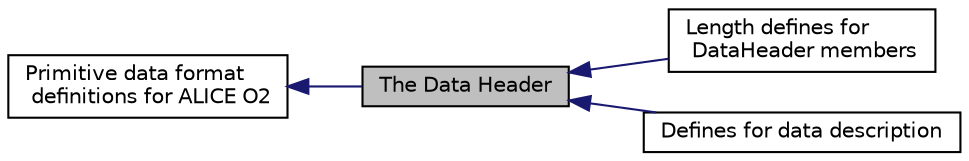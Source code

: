 digraph "The Data Header"
{
  bgcolor="transparent";
  edge [fontname="Helvetica",fontsize="10",labelfontname="Helvetica",labelfontsize="10"];
  node [fontname="Helvetica",fontsize="10",shape=record];
  rankdir=LR;
  Node0 [label="The Data Header",height=0.2,width=0.4,color="black", fillcolor="grey75", style="filled" fontcolor="black"];
  Node1 [label="Primitive data format\l definitions for ALICE O2",height=0.2,width=0.4,color="black",URL="$d8/d63/group__aliceo2__dataformat__primitives.html",tooltip="This module collects information about all primitive data formats. "];
  Node2 [label="Length defines for\l DataHeader members",height=0.2,width=0.4,color="black",URL="$d1/d7a/group__dataheader__defines.html"];
  Node3 [label="Defines for data description",height=0.2,width=0.4,color="black",URL="$d7/d9b/group__data__description__defines.html"];
  Node1->Node0 [shape=plaintext, color="midnightblue", dir="back", style="solid"];
  Node0->Node2 [shape=plaintext, color="midnightblue", dir="back", style="solid"];
  Node0->Node3 [shape=plaintext, color="midnightblue", dir="back", style="solid"];
}
